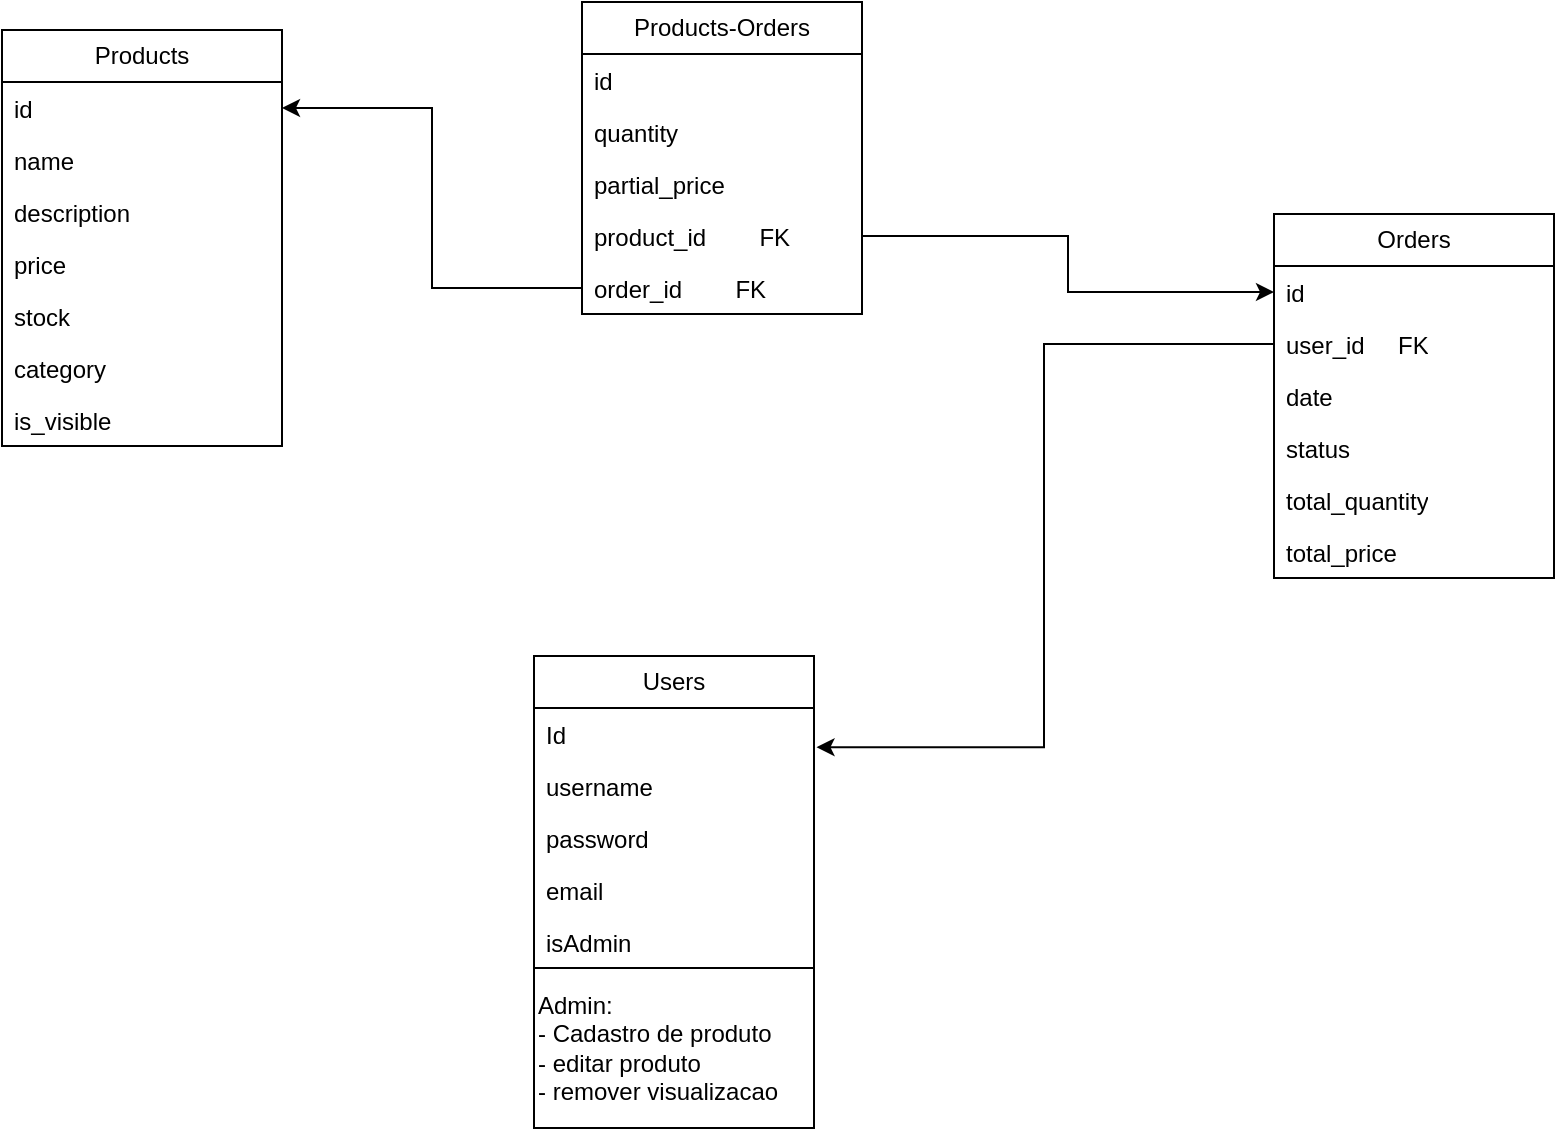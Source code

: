 <mxfile version="25.0.1">
  <diagram id="C5RBs43oDa-KdzZeNtuy" name="Page-1">
    <mxGraphModel dx="1434" dy="785" grid="0" gridSize="10" guides="1" tooltips="1" connect="1" arrows="1" fold="1" page="1" pageScale="1" pageWidth="827" pageHeight="1169" math="0" shadow="0">
      <root>
        <mxCell id="WIyWlLk6GJQsqaUBKTNV-0" />
        <mxCell id="WIyWlLk6GJQsqaUBKTNV-1" parent="WIyWlLk6GJQsqaUBKTNV-0" />
        <mxCell id="xVNcIxOCZzUWdy_-u3Nu-0" value="Products" style="swimlane;fontStyle=0;childLayout=stackLayout;horizontal=1;startSize=26;fillColor=none;horizontalStack=0;resizeParent=1;resizeParentMax=0;resizeLast=0;collapsible=1;marginBottom=0;whiteSpace=wrap;html=1;" parent="WIyWlLk6GJQsqaUBKTNV-1" vertex="1">
          <mxGeometry x="14" y="73" width="140" height="208" as="geometry" />
        </mxCell>
        <mxCell id="xVNcIxOCZzUWdy_-u3Nu-1" value="id" style="text;strokeColor=none;fillColor=none;align=left;verticalAlign=top;spacingLeft=4;spacingRight=4;overflow=hidden;rotatable=0;points=[[0,0.5],[1,0.5]];portConstraint=eastwest;whiteSpace=wrap;html=1;" parent="xVNcIxOCZzUWdy_-u3Nu-0" vertex="1">
          <mxGeometry y="26" width="140" height="26" as="geometry" />
        </mxCell>
        <mxCell id="xVNcIxOCZzUWdy_-u3Nu-2" value="name" style="text;strokeColor=none;fillColor=none;align=left;verticalAlign=top;spacingLeft=4;spacingRight=4;overflow=hidden;rotatable=0;points=[[0,0.5],[1,0.5]];portConstraint=eastwest;whiteSpace=wrap;html=1;" parent="xVNcIxOCZzUWdy_-u3Nu-0" vertex="1">
          <mxGeometry y="52" width="140" height="26" as="geometry" />
        </mxCell>
        <mxCell id="xVNcIxOCZzUWdy_-u3Nu-3" value="description&lt;div&gt;&lt;br&gt;&lt;/div&gt;" style="text;strokeColor=none;fillColor=none;align=left;verticalAlign=top;spacingLeft=4;spacingRight=4;overflow=hidden;rotatable=0;points=[[0,0.5],[1,0.5]];portConstraint=eastwest;whiteSpace=wrap;html=1;" parent="xVNcIxOCZzUWdy_-u3Nu-0" vertex="1">
          <mxGeometry y="78" width="140" height="26" as="geometry" />
        </mxCell>
        <mxCell id="xVNcIxOCZzUWdy_-u3Nu-4" value="price" style="text;strokeColor=none;fillColor=none;align=left;verticalAlign=top;spacingLeft=4;spacingRight=4;overflow=hidden;rotatable=0;points=[[0,0.5],[1,0.5]];portConstraint=eastwest;whiteSpace=wrap;html=1;" parent="xVNcIxOCZzUWdy_-u3Nu-0" vertex="1">
          <mxGeometry y="104" width="140" height="26" as="geometry" />
        </mxCell>
        <mxCell id="xVNcIxOCZzUWdy_-u3Nu-51" value="&lt;div&gt;stock&lt;/div&gt;" style="text;strokeColor=none;fillColor=none;align=left;verticalAlign=top;spacingLeft=4;spacingRight=4;overflow=hidden;rotatable=0;points=[[0,0.5],[1,0.5]];portConstraint=eastwest;whiteSpace=wrap;html=1;" parent="xVNcIxOCZzUWdy_-u3Nu-0" vertex="1">
          <mxGeometry y="130" width="140" height="26" as="geometry" />
        </mxCell>
        <mxCell id="xVNcIxOCZzUWdy_-u3Nu-14" value="&lt;div&gt;category&lt;/div&gt;" style="text;strokeColor=none;fillColor=none;align=left;verticalAlign=top;spacingLeft=4;spacingRight=4;overflow=hidden;rotatable=0;points=[[0,0.5],[1,0.5]];portConstraint=eastwest;whiteSpace=wrap;html=1;" parent="xVNcIxOCZzUWdy_-u3Nu-0" vertex="1">
          <mxGeometry y="156" width="140" height="26" as="geometry" />
        </mxCell>
        <mxCell id="6rM5KrFvjlxnF3BrvdYa-0" value="&lt;div&gt;is_visible&lt;/div&gt;" style="text;strokeColor=none;fillColor=none;align=left;verticalAlign=top;spacingLeft=4;spacingRight=4;overflow=hidden;rotatable=0;points=[[0,0.5],[1,0.5]];portConstraint=eastwest;whiteSpace=wrap;html=1;" parent="xVNcIxOCZzUWdy_-u3Nu-0" vertex="1">
          <mxGeometry y="182" width="140" height="26" as="geometry" />
        </mxCell>
        <mxCell id="xVNcIxOCZzUWdy_-u3Nu-15" value="Orders" style="swimlane;fontStyle=0;childLayout=stackLayout;horizontal=1;startSize=26;fillColor=none;horizontalStack=0;resizeParent=1;resizeParentMax=0;resizeLast=0;collapsible=1;marginBottom=0;whiteSpace=wrap;html=1;" parent="WIyWlLk6GJQsqaUBKTNV-1" vertex="1">
          <mxGeometry x="650" y="165" width="140" height="182" as="geometry" />
        </mxCell>
        <mxCell id="xVNcIxOCZzUWdy_-u3Nu-16" value="id" style="text;strokeColor=none;fillColor=none;align=left;verticalAlign=top;spacingLeft=4;spacingRight=4;overflow=hidden;rotatable=0;points=[[0,0.5],[1,0.5]];portConstraint=eastwest;whiteSpace=wrap;html=1;" parent="xVNcIxOCZzUWdy_-u3Nu-15" vertex="1">
          <mxGeometry y="26" width="140" height="26" as="geometry" />
        </mxCell>
        <mxCell id="xVNcIxOCZzUWdy_-u3Nu-59" value="user_id&amp;nbsp; &amp;nbsp; &amp;nbsp;FK" style="text;strokeColor=none;fillColor=none;align=left;verticalAlign=top;spacingLeft=4;spacingRight=4;overflow=hidden;rotatable=0;points=[[0,0.5],[1,0.5]];portConstraint=eastwest;whiteSpace=wrap;html=1;" parent="xVNcIxOCZzUWdy_-u3Nu-15" vertex="1">
          <mxGeometry y="52" width="140" height="26" as="geometry" />
        </mxCell>
        <mxCell id="xVNcIxOCZzUWdy_-u3Nu-47" value="date" style="text;strokeColor=none;fillColor=none;align=left;verticalAlign=top;spacingLeft=4;spacingRight=4;overflow=hidden;rotatable=0;points=[[0,0.5],[1,0.5]];portConstraint=eastwest;whiteSpace=wrap;html=1;" parent="xVNcIxOCZzUWdy_-u3Nu-15" vertex="1">
          <mxGeometry y="78" width="140" height="26" as="geometry" />
        </mxCell>
        <mxCell id="xVNcIxOCZzUWdy_-u3Nu-48" value="status" style="text;strokeColor=none;fillColor=none;align=left;verticalAlign=top;spacingLeft=4;spacingRight=4;overflow=hidden;rotatable=0;points=[[0,0.5],[1,0.5]];portConstraint=eastwest;whiteSpace=wrap;html=1;" parent="xVNcIxOCZzUWdy_-u3Nu-15" vertex="1">
          <mxGeometry y="104" width="140" height="26" as="geometry" />
        </mxCell>
        <mxCell id="xVNcIxOCZzUWdy_-u3Nu-17" value="total_quantity" style="text;strokeColor=none;fillColor=none;align=left;verticalAlign=top;spacingLeft=4;spacingRight=4;overflow=hidden;rotatable=0;points=[[0,0.5],[1,0.5]];portConstraint=eastwest;whiteSpace=wrap;html=1;" parent="xVNcIxOCZzUWdy_-u3Nu-15" vertex="1">
          <mxGeometry y="130" width="140" height="26" as="geometry" />
        </mxCell>
        <mxCell id="xVNcIxOCZzUWdy_-u3Nu-49" value="total_price" style="text;strokeColor=none;fillColor=none;align=left;verticalAlign=top;spacingLeft=4;spacingRight=4;overflow=hidden;rotatable=0;points=[[0,0.5],[1,0.5]];portConstraint=eastwest;whiteSpace=wrap;html=1;" parent="xVNcIxOCZzUWdy_-u3Nu-15" vertex="1">
          <mxGeometry y="156" width="140" height="26" as="geometry" />
        </mxCell>
        <mxCell id="xVNcIxOCZzUWdy_-u3Nu-19" value="Users" style="swimlane;fontStyle=0;childLayout=stackLayout;horizontal=1;startSize=26;fillColor=none;horizontalStack=0;resizeParent=1;resizeParentMax=0;resizeLast=0;collapsible=1;marginBottom=0;whiteSpace=wrap;html=1;" parent="WIyWlLk6GJQsqaUBKTNV-1" vertex="1">
          <mxGeometry x="280" y="386" width="140" height="236" as="geometry" />
        </mxCell>
        <mxCell id="xVNcIxOCZzUWdy_-u3Nu-20" value="Id" style="text;strokeColor=none;fillColor=none;align=left;verticalAlign=top;spacingLeft=4;spacingRight=4;overflow=hidden;rotatable=0;points=[[0,0.5],[1,0.5]];portConstraint=eastwest;whiteSpace=wrap;html=1;" parent="xVNcIxOCZzUWdy_-u3Nu-19" vertex="1">
          <mxGeometry y="26" width="140" height="26" as="geometry" />
        </mxCell>
        <mxCell id="xVNcIxOCZzUWdy_-u3Nu-21" value="username&lt;span style=&quot;white-space: pre;&quot;&gt;&#x9;&lt;/span&gt;" style="text;strokeColor=none;fillColor=none;align=left;verticalAlign=top;spacingLeft=4;spacingRight=4;overflow=hidden;rotatable=0;points=[[0,0.5],[1,0.5]];portConstraint=eastwest;whiteSpace=wrap;html=1;" parent="xVNcIxOCZzUWdy_-u3Nu-19" vertex="1">
          <mxGeometry y="52" width="140" height="26" as="geometry" />
        </mxCell>
        <mxCell id="xVNcIxOCZzUWdy_-u3Nu-22" value="password" style="text;strokeColor=none;fillColor=none;align=left;verticalAlign=top;spacingLeft=4;spacingRight=4;overflow=hidden;rotatable=0;points=[[0,0.5],[1,0.5]];portConstraint=eastwest;whiteSpace=wrap;html=1;" parent="xVNcIxOCZzUWdy_-u3Nu-19" vertex="1">
          <mxGeometry y="78" width="140" height="26" as="geometry" />
        </mxCell>
        <mxCell id="xVNcIxOCZzUWdy_-u3Nu-23" value="email" style="text;strokeColor=none;fillColor=none;align=left;verticalAlign=top;spacingLeft=4;spacingRight=4;overflow=hidden;rotatable=0;points=[[0,0.5],[1,0.5]];portConstraint=eastwest;whiteSpace=wrap;html=1;" parent="xVNcIxOCZzUWdy_-u3Nu-19" vertex="1">
          <mxGeometry y="104" width="140" height="26" as="geometry" />
        </mxCell>
        <mxCell id="xVNcIxOCZzUWdy_-u3Nu-24" value="isAdmin" style="text;strokeColor=none;fillColor=none;align=left;verticalAlign=top;spacingLeft=4;spacingRight=4;overflow=hidden;rotatable=0;points=[[0,0.5],[1,0.5]];portConstraint=eastwest;whiteSpace=wrap;html=1;" parent="xVNcIxOCZzUWdy_-u3Nu-19" vertex="1">
          <mxGeometry y="130" width="140" height="26" as="geometry" />
        </mxCell>
        <mxCell id="6rM5KrFvjlxnF3BrvdYa-2" value="&lt;div&gt;&lt;br&gt;&lt;/div&gt;&lt;div&gt;Admin:&lt;/div&gt;- Cadastro de produto&lt;div&gt;- editar produto&lt;/div&gt;&lt;div&gt;- remover visualizacao&lt;/div&gt;&lt;div&gt;&lt;br&gt;&lt;/div&gt;" style="rounded=0;whiteSpace=wrap;html=1;align=left;" parent="xVNcIxOCZzUWdy_-u3Nu-19" vertex="1">
          <mxGeometry y="156" width="140" height="80" as="geometry" />
        </mxCell>
        <mxCell id="xVNcIxOCZzUWdy_-u3Nu-25" value="Products-Orders" style="swimlane;fontStyle=0;childLayout=stackLayout;horizontal=1;startSize=26;fillColor=none;horizontalStack=0;resizeParent=1;resizeParentMax=0;resizeLast=0;collapsible=1;marginBottom=0;whiteSpace=wrap;html=1;" parent="WIyWlLk6GJQsqaUBKTNV-1" vertex="1">
          <mxGeometry x="304" y="59" width="140" height="156" as="geometry" />
        </mxCell>
        <mxCell id="xVNcIxOCZzUWdy_-u3Nu-26" value="id" style="text;strokeColor=none;fillColor=none;align=left;verticalAlign=top;spacingLeft=4;spacingRight=4;overflow=hidden;rotatable=0;points=[[0,0.5],[1,0.5]];portConstraint=eastwest;whiteSpace=wrap;html=1;" parent="xVNcIxOCZzUWdy_-u3Nu-25" vertex="1">
          <mxGeometry y="26" width="140" height="26" as="geometry" />
        </mxCell>
        <mxCell id="xVNcIxOCZzUWdy_-u3Nu-55" value="quantity" style="text;strokeColor=none;fillColor=none;align=left;verticalAlign=top;spacingLeft=4;spacingRight=4;overflow=hidden;rotatable=0;points=[[0,0.5],[1,0.5]];portConstraint=eastwest;whiteSpace=wrap;html=1;" parent="xVNcIxOCZzUWdy_-u3Nu-25" vertex="1">
          <mxGeometry y="52" width="140" height="26" as="geometry" />
        </mxCell>
        <mxCell id="xVNcIxOCZzUWdy_-u3Nu-56" value="partial_price" style="text;strokeColor=none;fillColor=none;align=left;verticalAlign=top;spacingLeft=4;spacingRight=4;overflow=hidden;rotatable=0;points=[[0,0.5],[1,0.5]];portConstraint=eastwest;whiteSpace=wrap;html=1;" parent="xVNcIxOCZzUWdy_-u3Nu-25" vertex="1">
          <mxGeometry y="78" width="140" height="26" as="geometry" />
        </mxCell>
        <mxCell id="xVNcIxOCZzUWdy_-u3Nu-30" value="product_id&amp;nbsp; &amp;nbsp; &amp;nbsp; &amp;nbsp; FK" style="text;strokeColor=none;fillColor=none;align=left;verticalAlign=top;spacingLeft=4;spacingRight=4;overflow=hidden;rotatable=0;points=[[0,0.5],[1,0.5]];portConstraint=eastwest;whiteSpace=wrap;html=1;" parent="xVNcIxOCZzUWdy_-u3Nu-25" vertex="1">
          <mxGeometry y="104" width="140" height="26" as="geometry" />
        </mxCell>
        <mxCell id="xVNcIxOCZzUWdy_-u3Nu-54" value="order_id&amp;nbsp; &amp;nbsp; &amp;nbsp; &amp;nbsp; FK" style="text;strokeColor=none;fillColor=none;align=left;verticalAlign=top;spacingLeft=4;spacingRight=4;overflow=hidden;rotatable=0;points=[[0,0.5],[1,0.5]];portConstraint=eastwest;whiteSpace=wrap;html=1;" parent="xVNcIxOCZzUWdy_-u3Nu-25" vertex="1">
          <mxGeometry y="130" width="140" height="26" as="geometry" />
        </mxCell>
        <mxCell id="xVNcIxOCZzUWdy_-u3Nu-35" style="edgeStyle=orthogonalEdgeStyle;rounded=0;orthogonalLoop=1;jettySize=auto;html=1;entryX=1;entryY=0.5;entryDx=0;entryDy=0;exitX=0;exitY=0.5;exitDx=0;exitDy=0;" parent="WIyWlLk6GJQsqaUBKTNV-1" source="xVNcIxOCZzUWdy_-u3Nu-54" target="xVNcIxOCZzUWdy_-u3Nu-1" edge="1">
          <mxGeometry relative="1" as="geometry">
            <mxPoint x="314" y="217.034" as="sourcePoint" />
          </mxGeometry>
        </mxCell>
        <mxCell id="xVNcIxOCZzUWdy_-u3Nu-36" style="edgeStyle=orthogonalEdgeStyle;rounded=0;orthogonalLoop=1;jettySize=auto;html=1;entryX=0;entryY=0.5;entryDx=0;entryDy=0;" parent="WIyWlLk6GJQsqaUBKTNV-1" source="xVNcIxOCZzUWdy_-u3Nu-30" target="xVNcIxOCZzUWdy_-u3Nu-16" edge="1">
          <mxGeometry relative="1" as="geometry" />
        </mxCell>
        <mxCell id="xVNcIxOCZzUWdy_-u3Nu-60" style="edgeStyle=orthogonalEdgeStyle;rounded=0;orthogonalLoop=1;jettySize=auto;html=1;entryX=1.009;entryY=0.755;entryDx=0;entryDy=0;entryPerimeter=0;" parent="WIyWlLk6GJQsqaUBKTNV-1" source="xVNcIxOCZzUWdy_-u3Nu-59" target="xVNcIxOCZzUWdy_-u3Nu-20" edge="1">
          <mxGeometry relative="1" as="geometry" />
        </mxCell>
      </root>
    </mxGraphModel>
  </diagram>
</mxfile>
